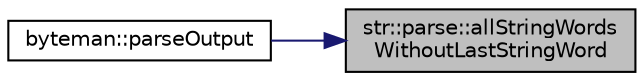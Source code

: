 digraph "str::parse::allStringWordsWithoutLastStringWord"
{
 // INTERACTIVE_SVG=YES
 // LATEX_PDF_SIZE
  edge [fontname="Helvetica",fontsize="10",labelfontname="Helvetica",labelfontsize="10"];
  node [fontname="Helvetica",fontsize="10",shape=record];
  rankdir="RL";
  Node1 [label="str::parse::allStringWords\lWithoutLastStringWord",height=0.2,width=0.4,color="black", fillcolor="grey75", style="filled", fontcolor="black",tooltip="Parses a std::string s, removes all integers and the last std::string word. Returns the rest."];
  Node1 -> Node2 [dir="back",color="midnightblue",fontsize="10",style="solid",fontname="Helvetica"];
  Node2 [label="byteman::parseOutput",height=0.2,width=0.4,color="black", fillcolor="white", style="filled",URL="$classbyteman.html#a946b36868ca6bb56bd61637a0430ceb2",tooltip=" "];
}
